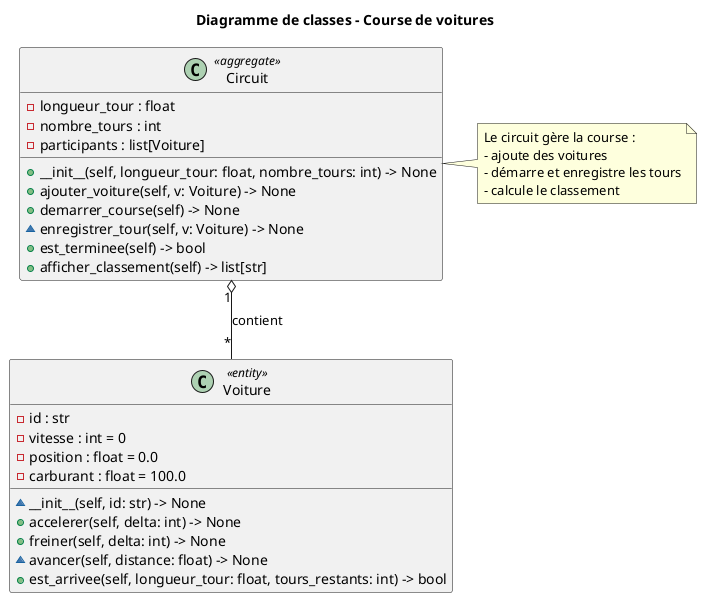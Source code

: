 @startuml ClassDiagram
' Diagramme de classes : Voiture et Circuit

title Diagramme de classes - Course de voitures

class Voiture <<entity>> {
    - id : str
    - vitesse : int = 0
    - position : float = 0.0
    - carburant : float = 100.0
    ~ __init__(self, id: str) -> None
    + accelerer(self, delta: int) -> None
    + freiner(self, delta: int) -> None
    ~ avancer(self, distance: float) -> None
    + est_arrivee(self, longueur_tour: float, tours_restants: int) -> bool
}

class Circuit <<aggregate>> {
    - longueur_tour : float
    - nombre_tours : int
    - participants : list[Voiture]
    + __init__(self, longueur_tour: float, nombre_tours: int) -> None
    + ajouter_voiture(self, v: Voiture) -> None
    + demarrer_course(self) -> None
    ~ enregistrer_tour(self, v: Voiture) -> None
    + est_terminee(self) -> bool
    + afficher_classement(self) -> list[str]
}

' Association : un circuit contient plusieurs voitures
Circuit "1" o-- "*" Voiture : contient

note right of Circuit
Le circuit gère la course :
- ajoute des voitures
- démarre et enregistre les tours
- calcule le classement
end note
@enduml
